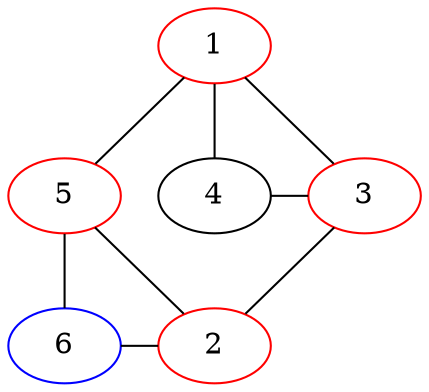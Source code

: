 graph {
  5;
  6;
  1 -- 4 -- 3 -- 2;
  1 -- 3;
  1 -- 5 -- 2;
  6 -- 2;
  5 -- 6 [weight=4];
  2 -- 4 [weight=4, style="invis"];
  5 -- 4 [weight=4, style="invis"];

  {
    rank="same";
    3;
    4;
    5;

  }


  {
    rank="sink";
    2;
    6;

  }

  1 [color="red"];
  2 [color="red"];
  3 [color="red"];
  5 [color="red"];
  6 [color="blue"];

}
